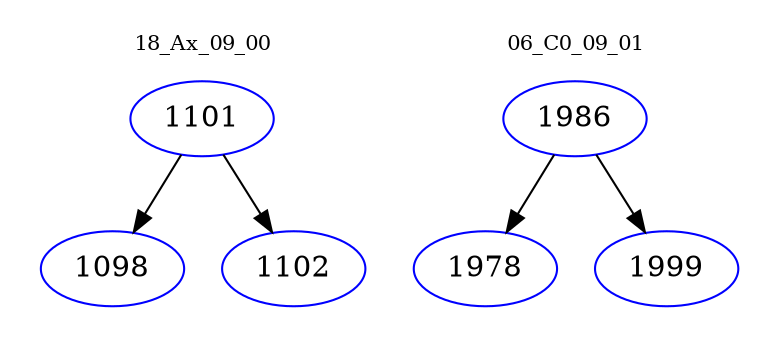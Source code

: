 digraph{
subgraph cluster_0 {
color = white
label = "18_Ax_09_00";
fontsize=10;
T0_1101 [label="1101", color="blue"]
T0_1101 -> T0_1098 [color="black"]
T0_1098 [label="1098", color="blue"]
T0_1101 -> T0_1102 [color="black"]
T0_1102 [label="1102", color="blue"]
}
subgraph cluster_1 {
color = white
label = "06_C0_09_01";
fontsize=10;
T1_1986 [label="1986", color="blue"]
T1_1986 -> T1_1978 [color="black"]
T1_1978 [label="1978", color="blue"]
T1_1986 -> T1_1999 [color="black"]
T1_1999 [label="1999", color="blue"]
}
}
